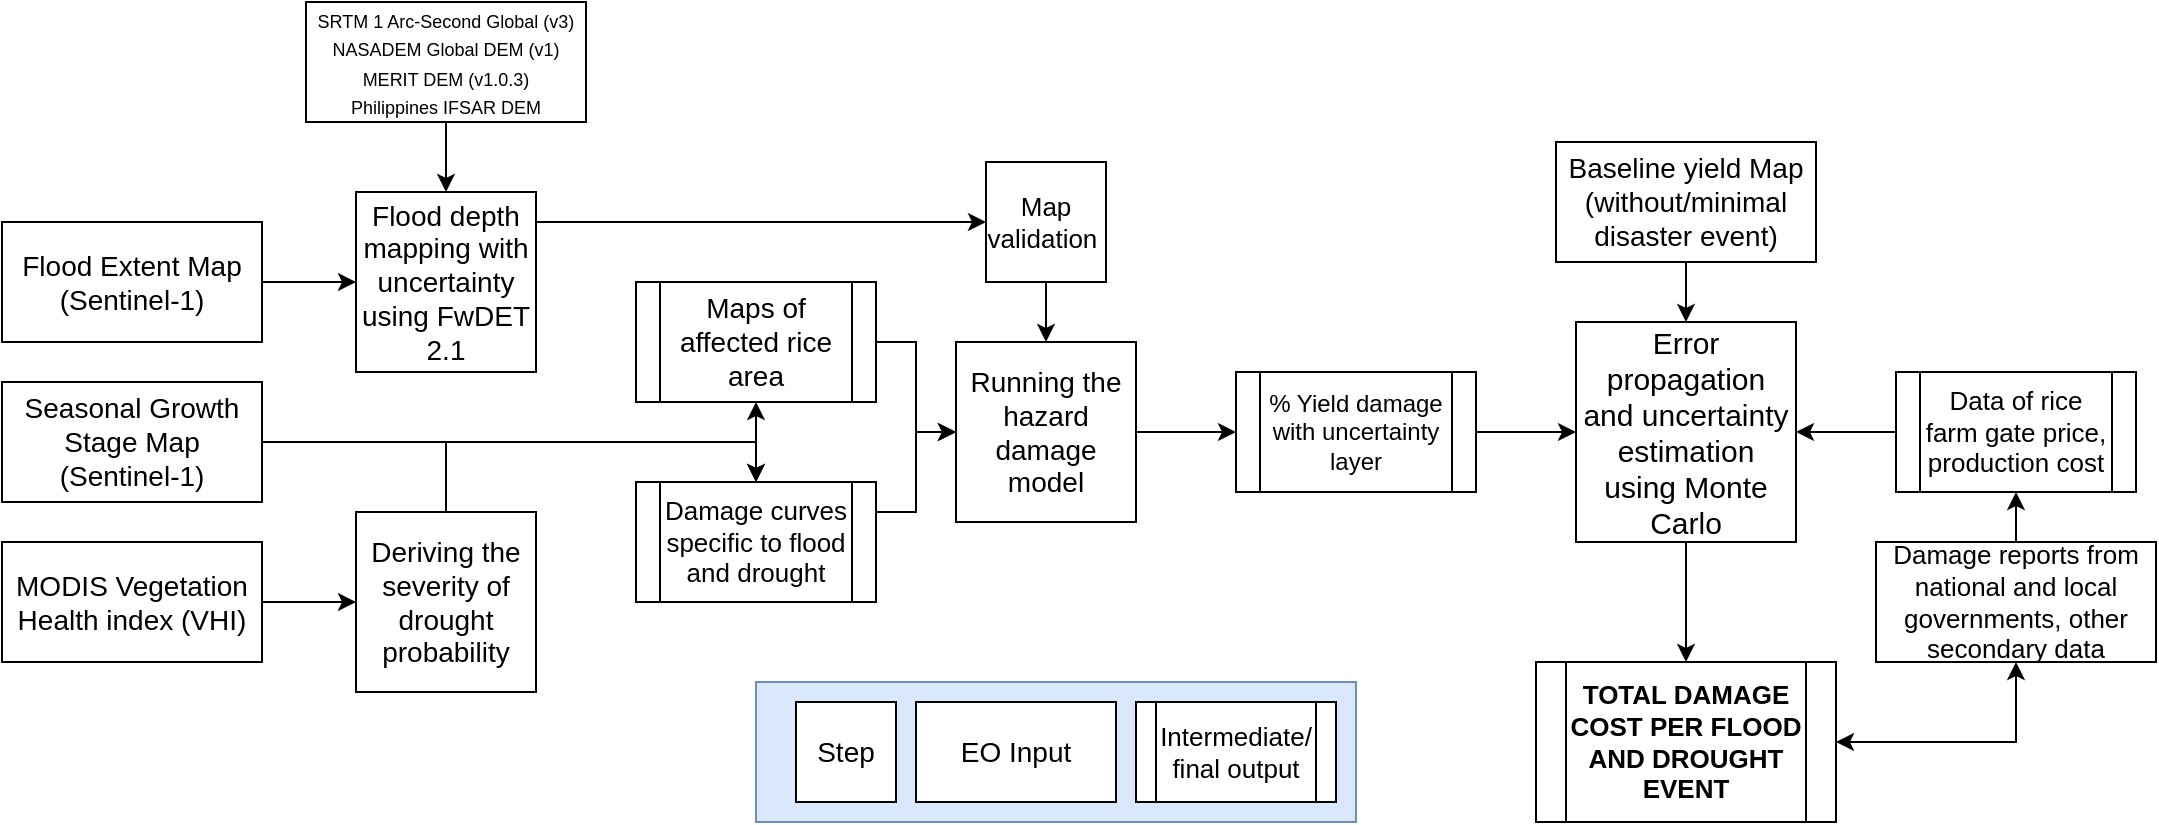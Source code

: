 <mxfile version="27.1.5">
  <diagram name="Page-1" id="1KVz1v-lmnu2UD438DBs">
    <mxGraphModel dx="1556" dy="1012" grid="1" gridSize="10" guides="1" tooltips="1" connect="1" arrows="1" fold="1" page="1" pageScale="1" pageWidth="850" pageHeight="1100" math="0" shadow="0">
      <root>
        <mxCell id="0" />
        <mxCell id="1" parent="0" />
        <mxCell id="CKC33R4wWAwpJ6xkKlqQ-30" style="edgeStyle=orthogonalEdgeStyle;rounded=0;orthogonalLoop=1;jettySize=auto;html=1;exitX=1;exitY=0.5;exitDx=0;exitDy=0;entryX=0.5;entryY=1;entryDx=0;entryDy=0;" edge="1" parent="1" source="CKC33R4wWAwpJ6xkKlqQ-2" target="CKC33R4wWAwpJ6xkKlqQ-18">
          <mxGeometry relative="1" as="geometry" />
        </mxCell>
        <mxCell id="CKC33R4wWAwpJ6xkKlqQ-31" style="edgeStyle=orthogonalEdgeStyle;rounded=0;orthogonalLoop=1;jettySize=auto;html=1;exitX=1;exitY=0.5;exitDx=0;exitDy=0;entryX=0.5;entryY=0;entryDx=0;entryDy=0;" edge="1" parent="1" source="CKC33R4wWAwpJ6xkKlqQ-2" target="CKC33R4wWAwpJ6xkKlqQ-14">
          <mxGeometry relative="1" as="geometry" />
        </mxCell>
        <mxCell id="CKC33R4wWAwpJ6xkKlqQ-2" value="&lt;font style=&quot;font-size: 14px;&quot;&gt;Seasonal Growth Stage Map (Sentinel-1)&lt;/font&gt;" style="rounded=0;whiteSpace=wrap;html=1;" vertex="1" parent="1">
          <mxGeometry x="323" y="270" width="130" height="60" as="geometry" />
        </mxCell>
        <mxCell id="CKC33R4wWAwpJ6xkKlqQ-27" style="edgeStyle=orthogonalEdgeStyle;rounded=0;orthogonalLoop=1;jettySize=auto;html=1;exitX=1;exitY=0.5;exitDx=0;exitDy=0;entryX=0;entryY=0.5;entryDx=0;entryDy=0;" edge="1" parent="1" source="CKC33R4wWAwpJ6xkKlqQ-3" target="CKC33R4wWAwpJ6xkKlqQ-12">
          <mxGeometry relative="1" as="geometry" />
        </mxCell>
        <mxCell id="CKC33R4wWAwpJ6xkKlqQ-3" value="&lt;font style=&quot;font-size: 14px;&quot;&gt;Flood Extent Map (Sentinel-1)&lt;/font&gt;" style="rounded=0;whiteSpace=wrap;html=1;" vertex="1" parent="1">
          <mxGeometry x="323" y="190" width="130" height="60" as="geometry" />
        </mxCell>
        <mxCell id="CKC33R4wWAwpJ6xkKlqQ-28" style="edgeStyle=orthogonalEdgeStyle;rounded=0;orthogonalLoop=1;jettySize=auto;html=1;exitX=1;exitY=0.5;exitDx=0;exitDy=0;entryX=0;entryY=0.5;entryDx=0;entryDy=0;" edge="1" parent="1" source="CKC33R4wWAwpJ6xkKlqQ-4" target="CKC33R4wWAwpJ6xkKlqQ-17">
          <mxGeometry relative="1" as="geometry" />
        </mxCell>
        <mxCell id="CKC33R4wWAwpJ6xkKlqQ-4" value="&lt;font style=&quot;font-size: 14px;&quot;&gt;MODIS Vegetation Health index (VHI)&lt;/font&gt;" style="rounded=0;whiteSpace=wrap;html=1;" vertex="1" parent="1">
          <mxGeometry x="323" y="350" width="130" height="60" as="geometry" />
        </mxCell>
        <mxCell id="CKC33R4wWAwpJ6xkKlqQ-26" style="edgeStyle=orthogonalEdgeStyle;rounded=0;orthogonalLoop=1;jettySize=auto;html=1;exitX=0.5;exitY=1;exitDx=0;exitDy=0;entryX=0.5;entryY=0;entryDx=0;entryDy=0;" edge="1" parent="1" source="CKC33R4wWAwpJ6xkKlqQ-6" target="CKC33R4wWAwpJ6xkKlqQ-12">
          <mxGeometry relative="1" as="geometry" />
        </mxCell>
        <mxCell id="CKC33R4wWAwpJ6xkKlqQ-6" value="&lt;div&gt;&lt;font style=&quot;font-size: 9px;&quot;&gt;SRTM 1 Arc-Second Global (v3)&lt;/font&gt;&lt;/div&gt;&lt;div&gt;&lt;font style=&quot;font-size: 9px;&quot;&gt;NASADEM Global DEM (v1)&lt;/font&gt;&lt;/div&gt;&lt;div&gt;&lt;font style=&quot;font-size: 9px;&quot;&gt;MERIT DEM (v1.0.3)&lt;/font&gt;&lt;/div&gt;&lt;div&gt;&lt;font style=&quot;font-size: 9px;&quot;&gt;Philippines IFSAR DEM&lt;/font&gt;&lt;/div&gt;" style="rounded=0;whiteSpace=wrap;html=1;" vertex="1" parent="1">
          <mxGeometry x="475" y="80" width="140" height="60" as="geometry" />
        </mxCell>
        <mxCell id="CKC33R4wWAwpJ6xkKlqQ-51" style="edgeStyle=orthogonalEdgeStyle;rounded=0;orthogonalLoop=1;jettySize=auto;html=1;exitX=0.5;exitY=1;exitDx=0;exitDy=0;entryX=0.5;entryY=0;entryDx=0;entryDy=0;" edge="1" parent="1" source="CKC33R4wWAwpJ6xkKlqQ-10" target="CKC33R4wWAwpJ6xkKlqQ-24">
          <mxGeometry relative="1" as="geometry" />
        </mxCell>
        <mxCell id="CKC33R4wWAwpJ6xkKlqQ-10" value="&lt;font style=&quot;font-size: 15px;&quot;&gt;Error propagation and uncertainty estimation using Monte Carlo&lt;/font&gt;" style="whiteSpace=wrap;html=1;aspect=fixed;" vertex="1" parent="1">
          <mxGeometry x="1110" y="240" width="110" height="110" as="geometry" />
        </mxCell>
        <mxCell id="CKC33R4wWAwpJ6xkKlqQ-37" style="edgeStyle=orthogonalEdgeStyle;rounded=0;orthogonalLoop=1;jettySize=auto;html=1;exitX=1;exitY=0.25;exitDx=0;exitDy=0;entryX=0;entryY=0.5;entryDx=0;entryDy=0;" edge="1" parent="1" source="CKC33R4wWAwpJ6xkKlqQ-12" target="CKC33R4wWAwpJ6xkKlqQ-21">
          <mxGeometry relative="1" as="geometry">
            <Array as="points">
              <mxPoint x="590" y="190" />
            </Array>
          </mxGeometry>
        </mxCell>
        <mxCell id="CKC33R4wWAwpJ6xkKlqQ-12" value="&lt;font style=&quot;font-size: 14px;&quot;&gt;Flood depth mapping with uncertainty using FwDET 2.1&lt;/font&gt;" style="whiteSpace=wrap;html=1;aspect=fixed;" vertex="1" parent="1">
          <mxGeometry x="500" y="175" width="90" height="90" as="geometry" />
        </mxCell>
        <mxCell id="CKC33R4wWAwpJ6xkKlqQ-33" style="edgeStyle=orthogonalEdgeStyle;rounded=0;orthogonalLoop=1;jettySize=auto;html=1;exitX=1;exitY=0.25;exitDx=0;exitDy=0;entryX=0;entryY=0.5;entryDx=0;entryDy=0;" edge="1" parent="1" source="CKC33R4wWAwpJ6xkKlqQ-14" target="CKC33R4wWAwpJ6xkKlqQ-20">
          <mxGeometry relative="1" as="geometry" />
        </mxCell>
        <mxCell id="CKC33R4wWAwpJ6xkKlqQ-14" value="&lt;font style=&quot;font-size: 13px;&quot;&gt;Damage curves specific to flood and drought&lt;/font&gt;" style="shape=process;whiteSpace=wrap;html=1;backgroundOutline=1;" vertex="1" parent="1">
          <mxGeometry x="640" y="320" width="120" height="60" as="geometry" />
        </mxCell>
        <mxCell id="CKC33R4wWAwpJ6xkKlqQ-41" style="edgeStyle=orthogonalEdgeStyle;rounded=0;orthogonalLoop=1;jettySize=auto;html=1;exitX=0.5;exitY=0;exitDx=0;exitDy=0;entryX=0.5;entryY=0;entryDx=0;entryDy=0;" edge="1" parent="1" source="CKC33R4wWAwpJ6xkKlqQ-17" target="CKC33R4wWAwpJ6xkKlqQ-14">
          <mxGeometry relative="1" as="geometry" />
        </mxCell>
        <mxCell id="CKC33R4wWAwpJ6xkKlqQ-17" value="&lt;font style=&quot;font-size: 14px;&quot;&gt;Deriving the severity of drought probability&lt;/font&gt;" style="whiteSpace=wrap;html=1;aspect=fixed;" vertex="1" parent="1">
          <mxGeometry x="500" y="335" width="90" height="90" as="geometry" />
        </mxCell>
        <mxCell id="CKC33R4wWAwpJ6xkKlqQ-32" style="edgeStyle=orthogonalEdgeStyle;rounded=0;orthogonalLoop=1;jettySize=auto;html=1;exitX=1;exitY=0.5;exitDx=0;exitDy=0;entryX=0;entryY=0.5;entryDx=0;entryDy=0;" edge="1" parent="1" source="CKC33R4wWAwpJ6xkKlqQ-18" target="CKC33R4wWAwpJ6xkKlqQ-20">
          <mxGeometry relative="1" as="geometry" />
        </mxCell>
        <mxCell id="CKC33R4wWAwpJ6xkKlqQ-18" value="&lt;font style=&quot;font-size: 14px;&quot;&gt;Maps of affected rice area&lt;/font&gt;" style="shape=process;whiteSpace=wrap;html=1;backgroundOutline=1;" vertex="1" parent="1">
          <mxGeometry x="640" y="220" width="120" height="60" as="geometry" />
        </mxCell>
        <mxCell id="CKC33R4wWAwpJ6xkKlqQ-44" style="edgeStyle=orthogonalEdgeStyle;rounded=0;orthogonalLoop=1;jettySize=auto;html=1;exitX=1;exitY=0.5;exitDx=0;exitDy=0;entryX=0;entryY=0.5;entryDx=0;entryDy=0;" edge="1" parent="1" source="CKC33R4wWAwpJ6xkKlqQ-19" target="CKC33R4wWAwpJ6xkKlqQ-10">
          <mxGeometry relative="1" as="geometry" />
        </mxCell>
        <mxCell id="CKC33R4wWAwpJ6xkKlqQ-19" value="&lt;font&gt;% Yield damage with uncertainty layer&lt;/font&gt;" style="shape=process;whiteSpace=wrap;html=1;backgroundOutline=1;" vertex="1" parent="1">
          <mxGeometry x="940" y="265" width="120" height="60" as="geometry" />
        </mxCell>
        <mxCell id="CKC33R4wWAwpJ6xkKlqQ-42" style="edgeStyle=orthogonalEdgeStyle;rounded=0;orthogonalLoop=1;jettySize=auto;html=1;exitX=1;exitY=0.5;exitDx=0;exitDy=0;entryX=0;entryY=0.5;entryDx=0;entryDy=0;" edge="1" parent="1" source="CKC33R4wWAwpJ6xkKlqQ-20" target="CKC33R4wWAwpJ6xkKlqQ-19">
          <mxGeometry relative="1" as="geometry" />
        </mxCell>
        <mxCell id="CKC33R4wWAwpJ6xkKlqQ-20" value="&lt;font style=&quot;font-size: 14px;&quot;&gt;Running the hazard damage model&lt;/font&gt;" style="whiteSpace=wrap;html=1;aspect=fixed;" vertex="1" parent="1">
          <mxGeometry x="800" y="250" width="90" height="90" as="geometry" />
        </mxCell>
        <mxCell id="CKC33R4wWAwpJ6xkKlqQ-34" style="edgeStyle=orthogonalEdgeStyle;rounded=0;orthogonalLoop=1;jettySize=auto;html=1;exitX=0.5;exitY=1;exitDx=0;exitDy=0;entryX=0.5;entryY=0;entryDx=0;entryDy=0;" edge="1" parent="1" source="CKC33R4wWAwpJ6xkKlqQ-21" target="CKC33R4wWAwpJ6xkKlqQ-20">
          <mxGeometry relative="1" as="geometry" />
        </mxCell>
        <mxCell id="CKC33R4wWAwpJ6xkKlqQ-21" value="&lt;font style=&quot;font-size: 13px;&quot;&gt;Map validation&amp;nbsp;&lt;/font&gt;" style="whiteSpace=wrap;html=1;aspect=fixed;" vertex="1" parent="1">
          <mxGeometry x="815" y="160" width="60" height="60" as="geometry" />
        </mxCell>
        <mxCell id="CKC33R4wWAwpJ6xkKlqQ-52" style="edgeStyle=orthogonalEdgeStyle;rounded=0;orthogonalLoop=1;jettySize=auto;html=1;exitX=0.5;exitY=1;exitDx=0;exitDy=0;entryX=1;entryY=0.5;entryDx=0;entryDy=0;startArrow=classic;startFill=1;" edge="1" parent="1" source="CKC33R4wWAwpJ6xkKlqQ-22" target="CKC33R4wWAwpJ6xkKlqQ-24">
          <mxGeometry relative="1" as="geometry" />
        </mxCell>
        <mxCell id="CKC33R4wWAwpJ6xkKlqQ-59" style="edgeStyle=orthogonalEdgeStyle;rounded=0;orthogonalLoop=1;jettySize=auto;html=1;exitX=0.5;exitY=0;exitDx=0;exitDy=0;entryX=0.5;entryY=1;entryDx=0;entryDy=0;" edge="1" parent="1" source="CKC33R4wWAwpJ6xkKlqQ-22" target="CKC33R4wWAwpJ6xkKlqQ-23">
          <mxGeometry relative="1" as="geometry" />
        </mxCell>
        <mxCell id="CKC33R4wWAwpJ6xkKlqQ-22" value="&lt;font style=&quot;font-size: 13px;&quot;&gt;Damage reports from national and local governments, other secondary data&lt;/font&gt;" style="rounded=0;whiteSpace=wrap;html=1;" vertex="1" parent="1">
          <mxGeometry x="1260" y="350" width="140" height="60" as="geometry" />
        </mxCell>
        <mxCell id="CKC33R4wWAwpJ6xkKlqQ-49" style="edgeStyle=orthogonalEdgeStyle;rounded=0;orthogonalLoop=1;jettySize=auto;html=1;exitX=0;exitY=0.5;exitDx=0;exitDy=0;entryX=1;entryY=0.5;entryDx=0;entryDy=0;" edge="1" parent="1" source="CKC33R4wWAwpJ6xkKlqQ-23" target="CKC33R4wWAwpJ6xkKlqQ-10">
          <mxGeometry relative="1" as="geometry" />
        </mxCell>
        <mxCell id="CKC33R4wWAwpJ6xkKlqQ-23" value="&lt;font style=&quot;font-size: 13px;&quot;&gt;Data of rice farm gate price, production cost&lt;/font&gt;" style="shape=process;whiteSpace=wrap;html=1;backgroundOutline=1;" vertex="1" parent="1">
          <mxGeometry x="1270" y="265" width="120" height="60" as="geometry" />
        </mxCell>
        <mxCell id="CKC33R4wWAwpJ6xkKlqQ-24" value="&lt;font style=&quot;font-size: 13px;&quot;&gt;&lt;b&gt;TOTAL DAMAGE COST PER FLOOD AND DROUGHT EVENT&lt;/b&gt;&lt;/font&gt;" style="shape=process;whiteSpace=wrap;html=1;backgroundOutline=1;" vertex="1" parent="1">
          <mxGeometry x="1090" y="410" width="150" height="80" as="geometry" />
        </mxCell>
        <mxCell id="CKC33R4wWAwpJ6xkKlqQ-50" style="edgeStyle=orthogonalEdgeStyle;rounded=0;orthogonalLoop=1;jettySize=auto;html=1;exitX=0.5;exitY=1;exitDx=0;exitDy=0;entryX=0.5;entryY=0;entryDx=0;entryDy=0;" edge="1" parent="1" source="CKC33R4wWAwpJ6xkKlqQ-25" target="CKC33R4wWAwpJ6xkKlqQ-10">
          <mxGeometry relative="1" as="geometry" />
        </mxCell>
        <mxCell id="CKC33R4wWAwpJ6xkKlqQ-25" value="&lt;font style=&quot;font-size: 14px;&quot;&gt;Baseline yield Map (without/minimal disaster event)&lt;/font&gt;" style="rounded=0;whiteSpace=wrap;html=1;" vertex="1" parent="1">
          <mxGeometry x="1100" y="150" width="130" height="60" as="geometry" />
        </mxCell>
        <mxCell id="CKC33R4wWAwpJ6xkKlqQ-60" value="" style="group" vertex="1" connectable="0" parent="1">
          <mxGeometry x="700" y="420" width="300" height="70" as="geometry" />
        </mxCell>
        <mxCell id="CKC33R4wWAwpJ6xkKlqQ-58" value="" style="rounded=0;whiteSpace=wrap;html=1;labelBackgroundColor=default;fillColor=#dae8fc;strokeColor=#6c8ebf;" vertex="1" parent="CKC33R4wWAwpJ6xkKlqQ-60">
          <mxGeometry width="300" height="70" as="geometry" />
        </mxCell>
        <mxCell id="CKC33R4wWAwpJ6xkKlqQ-53" value="&lt;font style=&quot;font-size: 14px;&quot;&gt;EO Input&lt;/font&gt;" style="rounded=0;whiteSpace=wrap;html=1;" vertex="1" parent="CKC33R4wWAwpJ6xkKlqQ-60">
          <mxGeometry x="80" y="10" width="100" height="50" as="geometry" />
        </mxCell>
        <mxCell id="CKC33R4wWAwpJ6xkKlqQ-54" value="&lt;font style=&quot;font-size: 13px;&quot;&gt;Intermediate/ final output&lt;/font&gt;" style="shape=process;whiteSpace=wrap;html=1;backgroundOutline=1;" vertex="1" parent="CKC33R4wWAwpJ6xkKlqQ-60">
          <mxGeometry x="190" y="10" width="100" height="50" as="geometry" />
        </mxCell>
        <mxCell id="CKC33R4wWAwpJ6xkKlqQ-55" value="&lt;font style=&quot;font-size: 14px;&quot;&gt;Step&lt;/font&gt;" style="whiteSpace=wrap;html=1;aspect=fixed;" vertex="1" parent="CKC33R4wWAwpJ6xkKlqQ-60">
          <mxGeometry x="20" y="10" width="50" height="50" as="geometry" />
        </mxCell>
      </root>
    </mxGraphModel>
  </diagram>
</mxfile>
